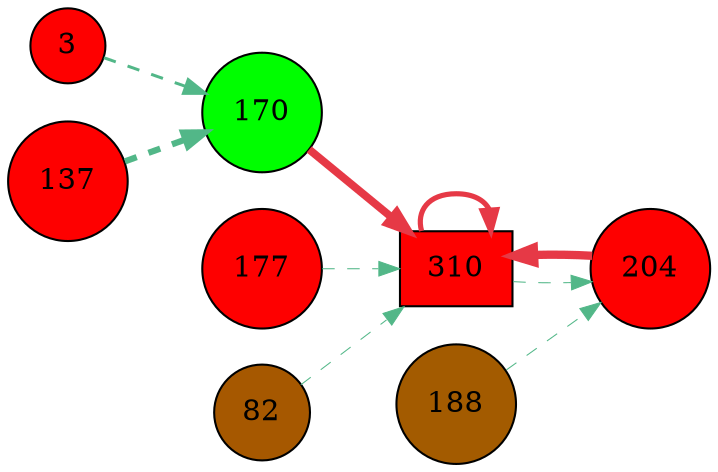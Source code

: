 digraph G{
rankdir=LR;
3 [style=filled, shape=circle, fillcolor="#fe0000", label="3"];
137 [style=filled, shape=circle, fillcolor="#fe0000", label="137"];
170 [style=filled, shape=circle, fillcolor="#00fe00", label="170"];
204 [style=filled, shape=circle, fillcolor="#fe0000", label="204"];
177 [style=filled, shape=circle, fillcolor="#fe0000", label="177"];
82 [style=filled, shape=circle, fillcolor="#a65800", label="82"];
310 [style=filled, shape=box, fillcolor="#fe0000", label="310"];
188 [style=filled, shape=circle, fillcolor="#a35b00", label="188"];
204 -> 310 [color="#e63946",penwidth=4.00];
170 -> 310 [color="#e63946",penwidth=3.76];
310 -> 310 [color="#e63946",penwidth=2.49];
137 -> 170 [color="#52b788",style=dashed,penwidth=3.00];
3 -> 170 [color="#52b788",style=dashed,penwidth=1.44];
188 -> 204 [color="#52b788",style=dashed,penwidth=0.50];
310 -> 204 [color="#52b788",style=dashed,penwidth=0.50];
82 -> 310 [color="#52b788",style=dashed,penwidth=0.50];
177 -> 310 [color="#52b788",style=dashed,penwidth=0.50];
}